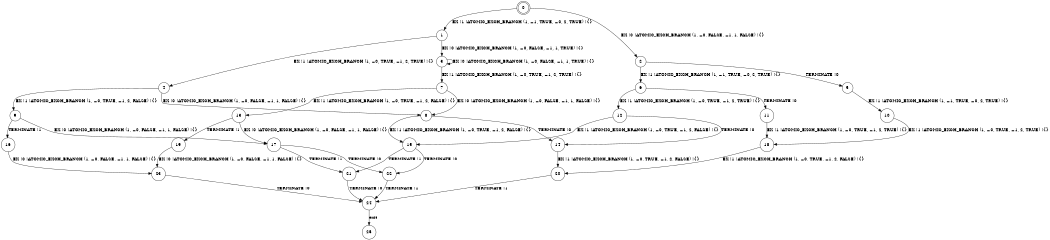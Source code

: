 digraph BCG {
size = "7, 10.5";
center = TRUE;
node [shape = circle];
0 [peripheries = 2];
0 -> 1 [label = "EX !1 !ATOMIC_EXCH_BRANCH (1, +1, TRUE, +0, 2, TRUE) !{}"];
0 -> 2 [label = "EX !0 !ATOMIC_EXCH_BRANCH (1, +0, FALSE, +1, 1, FALSE) !{}"];
1 -> 3 [label = "EX !0 !ATOMIC_EXCH_BRANCH (1, +0, FALSE, +1, 1, TRUE) !{}"];
1 -> 4 [label = "EX !1 !ATOMIC_EXCH_BRANCH (1, +0, TRUE, +1, 2, TRUE) !{}"];
2 -> 5 [label = "TERMINATE !0"];
2 -> 6 [label = "EX !1 !ATOMIC_EXCH_BRANCH (1, +1, TRUE, +0, 2, TRUE) !{}"];
3 -> 7 [label = "EX !1 !ATOMIC_EXCH_BRANCH (1, +0, TRUE, +1, 2, TRUE) !{}"];
3 -> 3 [label = "EX !0 !ATOMIC_EXCH_BRANCH (1, +0, FALSE, +1, 1, TRUE) !{}"];
4 -> 8 [label = "EX !0 !ATOMIC_EXCH_BRANCH (1, +0, FALSE, +1, 1, FALSE) !{}"];
4 -> 9 [label = "EX !1 !ATOMIC_EXCH_BRANCH (1, +0, TRUE, +1, 2, FALSE) !{}"];
5 -> 10 [label = "EX !1 !ATOMIC_EXCH_BRANCH (1, +1, TRUE, +0, 2, TRUE) !{}"];
6 -> 11 [label = "TERMINATE !0"];
6 -> 12 [label = "EX !1 !ATOMIC_EXCH_BRANCH (1, +0, TRUE, +1, 2, TRUE) !{}"];
7 -> 13 [label = "EX !1 !ATOMIC_EXCH_BRANCH (1, +0, TRUE, +1, 2, FALSE) !{}"];
7 -> 8 [label = "EX !0 !ATOMIC_EXCH_BRANCH (1, +0, FALSE, +1, 1, FALSE) !{}"];
8 -> 14 [label = "TERMINATE !0"];
8 -> 15 [label = "EX !1 !ATOMIC_EXCH_BRANCH (1, +0, TRUE, +1, 2, FALSE) !{}"];
9 -> 16 [label = "TERMINATE !1"];
9 -> 17 [label = "EX !0 !ATOMIC_EXCH_BRANCH (1, +0, FALSE, +1, 1, FALSE) !{}"];
10 -> 18 [label = "EX !1 !ATOMIC_EXCH_BRANCH (1, +0, TRUE, +1, 2, TRUE) !{}"];
11 -> 18 [label = "EX !1 !ATOMIC_EXCH_BRANCH (1, +0, TRUE, +1, 2, TRUE) !{}"];
12 -> 14 [label = "TERMINATE !0"];
12 -> 15 [label = "EX !1 !ATOMIC_EXCH_BRANCH (1, +0, TRUE, +1, 2, FALSE) !{}"];
13 -> 19 [label = "TERMINATE !1"];
13 -> 17 [label = "EX !0 !ATOMIC_EXCH_BRANCH (1, +0, FALSE, +1, 1, FALSE) !{}"];
14 -> 20 [label = "EX !1 !ATOMIC_EXCH_BRANCH (1, +0, TRUE, +1, 2, FALSE) !{}"];
15 -> 21 [label = "TERMINATE !1"];
15 -> 22 [label = "TERMINATE !0"];
16 -> 23 [label = "EX !0 !ATOMIC_EXCH_BRANCH (1, +0, FALSE, +1, 1, FALSE) !{}"];
17 -> 21 [label = "TERMINATE !1"];
17 -> 22 [label = "TERMINATE !0"];
18 -> 20 [label = "EX !1 !ATOMIC_EXCH_BRANCH (1, +0, TRUE, +1, 2, FALSE) !{}"];
19 -> 23 [label = "EX !0 !ATOMIC_EXCH_BRANCH (1, +0, FALSE, +1, 1, FALSE) !{}"];
20 -> 24 [label = "TERMINATE !1"];
21 -> 24 [label = "TERMINATE !0"];
22 -> 24 [label = "TERMINATE !1"];
23 -> 24 [label = "TERMINATE !0"];
24 -> 25 [label = "exit"];
}
